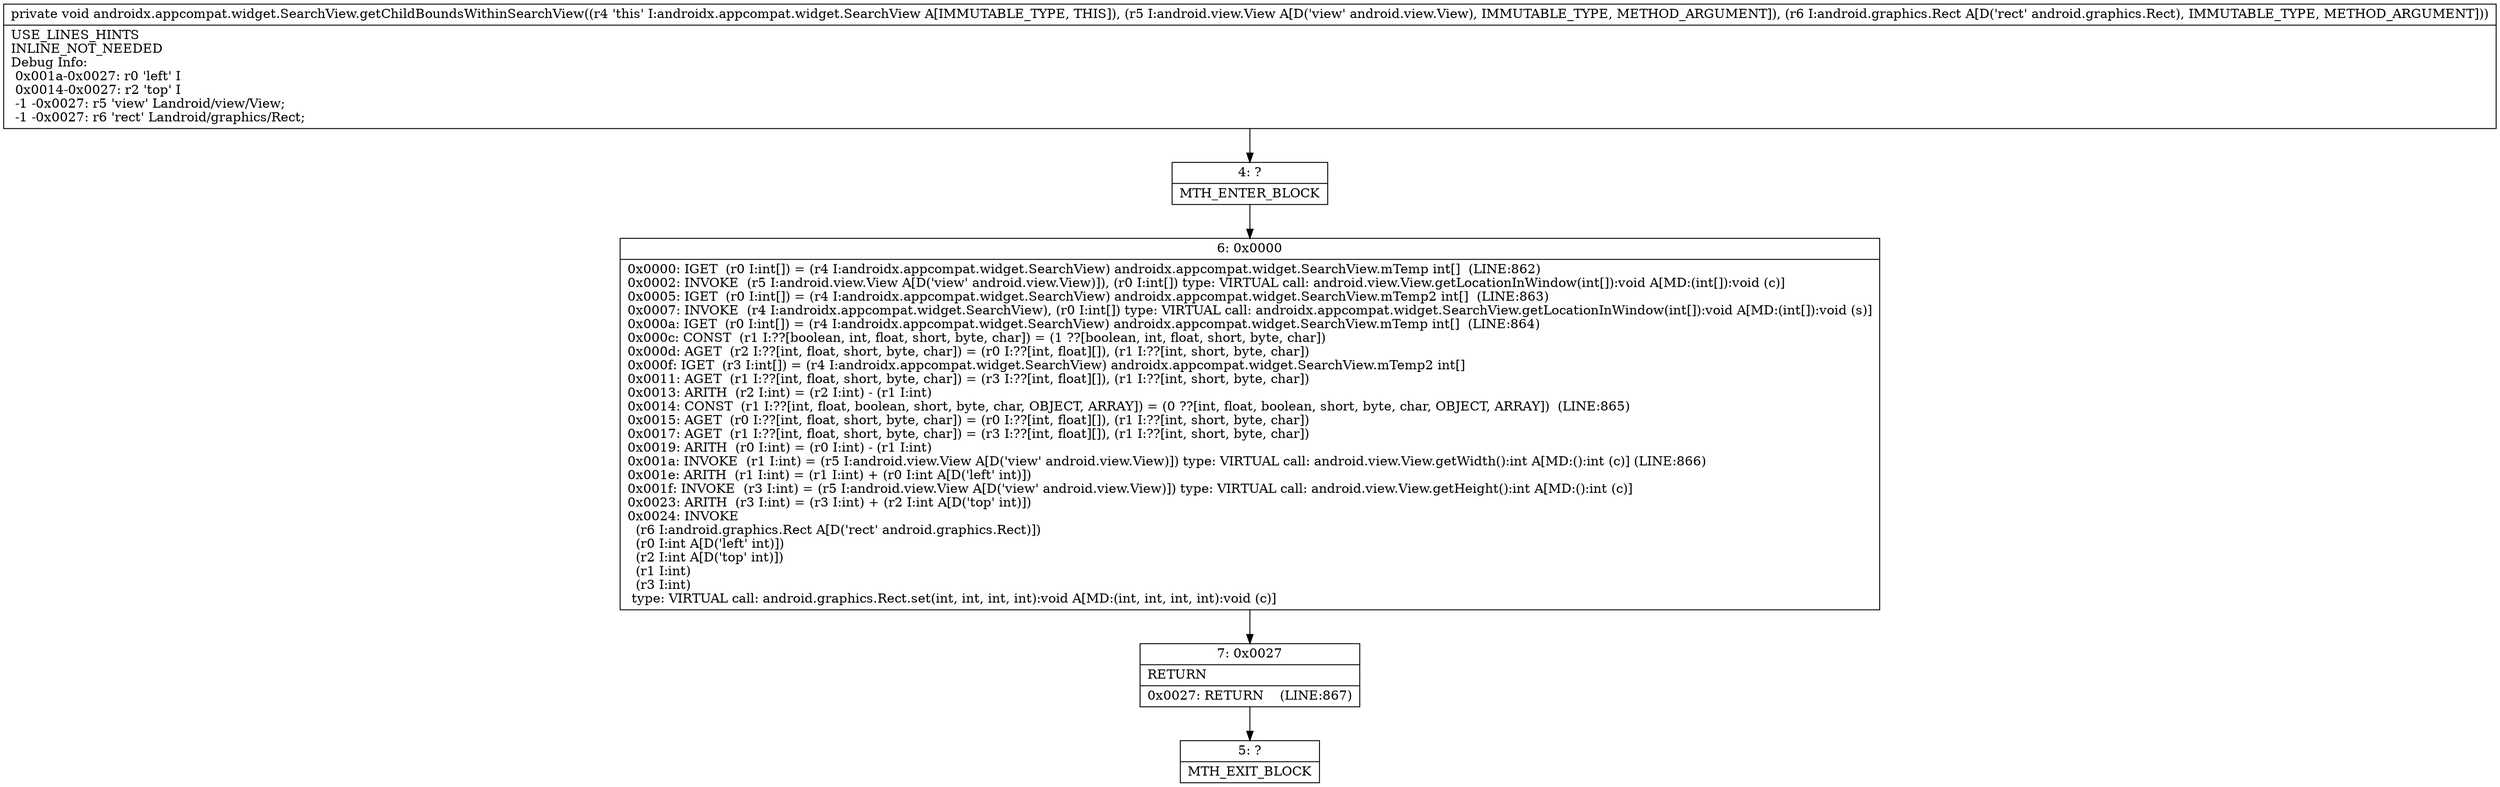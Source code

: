 digraph "CFG forandroidx.appcompat.widget.SearchView.getChildBoundsWithinSearchView(Landroid\/view\/View;Landroid\/graphics\/Rect;)V" {
Node_4 [shape=record,label="{4\:\ ?|MTH_ENTER_BLOCK\l}"];
Node_6 [shape=record,label="{6\:\ 0x0000|0x0000: IGET  (r0 I:int[]) = (r4 I:androidx.appcompat.widget.SearchView) androidx.appcompat.widget.SearchView.mTemp int[]  (LINE:862)\l0x0002: INVOKE  (r5 I:android.view.View A[D('view' android.view.View)]), (r0 I:int[]) type: VIRTUAL call: android.view.View.getLocationInWindow(int[]):void A[MD:(int[]):void (c)]\l0x0005: IGET  (r0 I:int[]) = (r4 I:androidx.appcompat.widget.SearchView) androidx.appcompat.widget.SearchView.mTemp2 int[]  (LINE:863)\l0x0007: INVOKE  (r4 I:androidx.appcompat.widget.SearchView), (r0 I:int[]) type: VIRTUAL call: androidx.appcompat.widget.SearchView.getLocationInWindow(int[]):void A[MD:(int[]):void (s)]\l0x000a: IGET  (r0 I:int[]) = (r4 I:androidx.appcompat.widget.SearchView) androidx.appcompat.widget.SearchView.mTemp int[]  (LINE:864)\l0x000c: CONST  (r1 I:??[boolean, int, float, short, byte, char]) = (1 ??[boolean, int, float, short, byte, char]) \l0x000d: AGET  (r2 I:??[int, float, short, byte, char]) = (r0 I:??[int, float][]), (r1 I:??[int, short, byte, char]) \l0x000f: IGET  (r3 I:int[]) = (r4 I:androidx.appcompat.widget.SearchView) androidx.appcompat.widget.SearchView.mTemp2 int[] \l0x0011: AGET  (r1 I:??[int, float, short, byte, char]) = (r3 I:??[int, float][]), (r1 I:??[int, short, byte, char]) \l0x0013: ARITH  (r2 I:int) = (r2 I:int) \- (r1 I:int) \l0x0014: CONST  (r1 I:??[int, float, boolean, short, byte, char, OBJECT, ARRAY]) = (0 ??[int, float, boolean, short, byte, char, OBJECT, ARRAY])  (LINE:865)\l0x0015: AGET  (r0 I:??[int, float, short, byte, char]) = (r0 I:??[int, float][]), (r1 I:??[int, short, byte, char]) \l0x0017: AGET  (r1 I:??[int, float, short, byte, char]) = (r3 I:??[int, float][]), (r1 I:??[int, short, byte, char]) \l0x0019: ARITH  (r0 I:int) = (r0 I:int) \- (r1 I:int) \l0x001a: INVOKE  (r1 I:int) = (r5 I:android.view.View A[D('view' android.view.View)]) type: VIRTUAL call: android.view.View.getWidth():int A[MD:():int (c)] (LINE:866)\l0x001e: ARITH  (r1 I:int) = (r1 I:int) + (r0 I:int A[D('left' int)]) \l0x001f: INVOKE  (r3 I:int) = (r5 I:android.view.View A[D('view' android.view.View)]) type: VIRTUAL call: android.view.View.getHeight():int A[MD:():int (c)]\l0x0023: ARITH  (r3 I:int) = (r3 I:int) + (r2 I:int A[D('top' int)]) \l0x0024: INVOKE  \l  (r6 I:android.graphics.Rect A[D('rect' android.graphics.Rect)])\l  (r0 I:int A[D('left' int)])\l  (r2 I:int A[D('top' int)])\l  (r1 I:int)\l  (r3 I:int)\l type: VIRTUAL call: android.graphics.Rect.set(int, int, int, int):void A[MD:(int, int, int, int):void (c)]\l}"];
Node_7 [shape=record,label="{7\:\ 0x0027|RETURN\l|0x0027: RETURN    (LINE:867)\l}"];
Node_5 [shape=record,label="{5\:\ ?|MTH_EXIT_BLOCK\l}"];
MethodNode[shape=record,label="{private void androidx.appcompat.widget.SearchView.getChildBoundsWithinSearchView((r4 'this' I:androidx.appcompat.widget.SearchView A[IMMUTABLE_TYPE, THIS]), (r5 I:android.view.View A[D('view' android.view.View), IMMUTABLE_TYPE, METHOD_ARGUMENT]), (r6 I:android.graphics.Rect A[D('rect' android.graphics.Rect), IMMUTABLE_TYPE, METHOD_ARGUMENT]))  | USE_LINES_HINTS\lINLINE_NOT_NEEDED\lDebug Info:\l  0x001a\-0x0027: r0 'left' I\l  0x0014\-0x0027: r2 'top' I\l  \-1 \-0x0027: r5 'view' Landroid\/view\/View;\l  \-1 \-0x0027: r6 'rect' Landroid\/graphics\/Rect;\l}"];
MethodNode -> Node_4;Node_4 -> Node_6;
Node_6 -> Node_7;
Node_7 -> Node_5;
}

